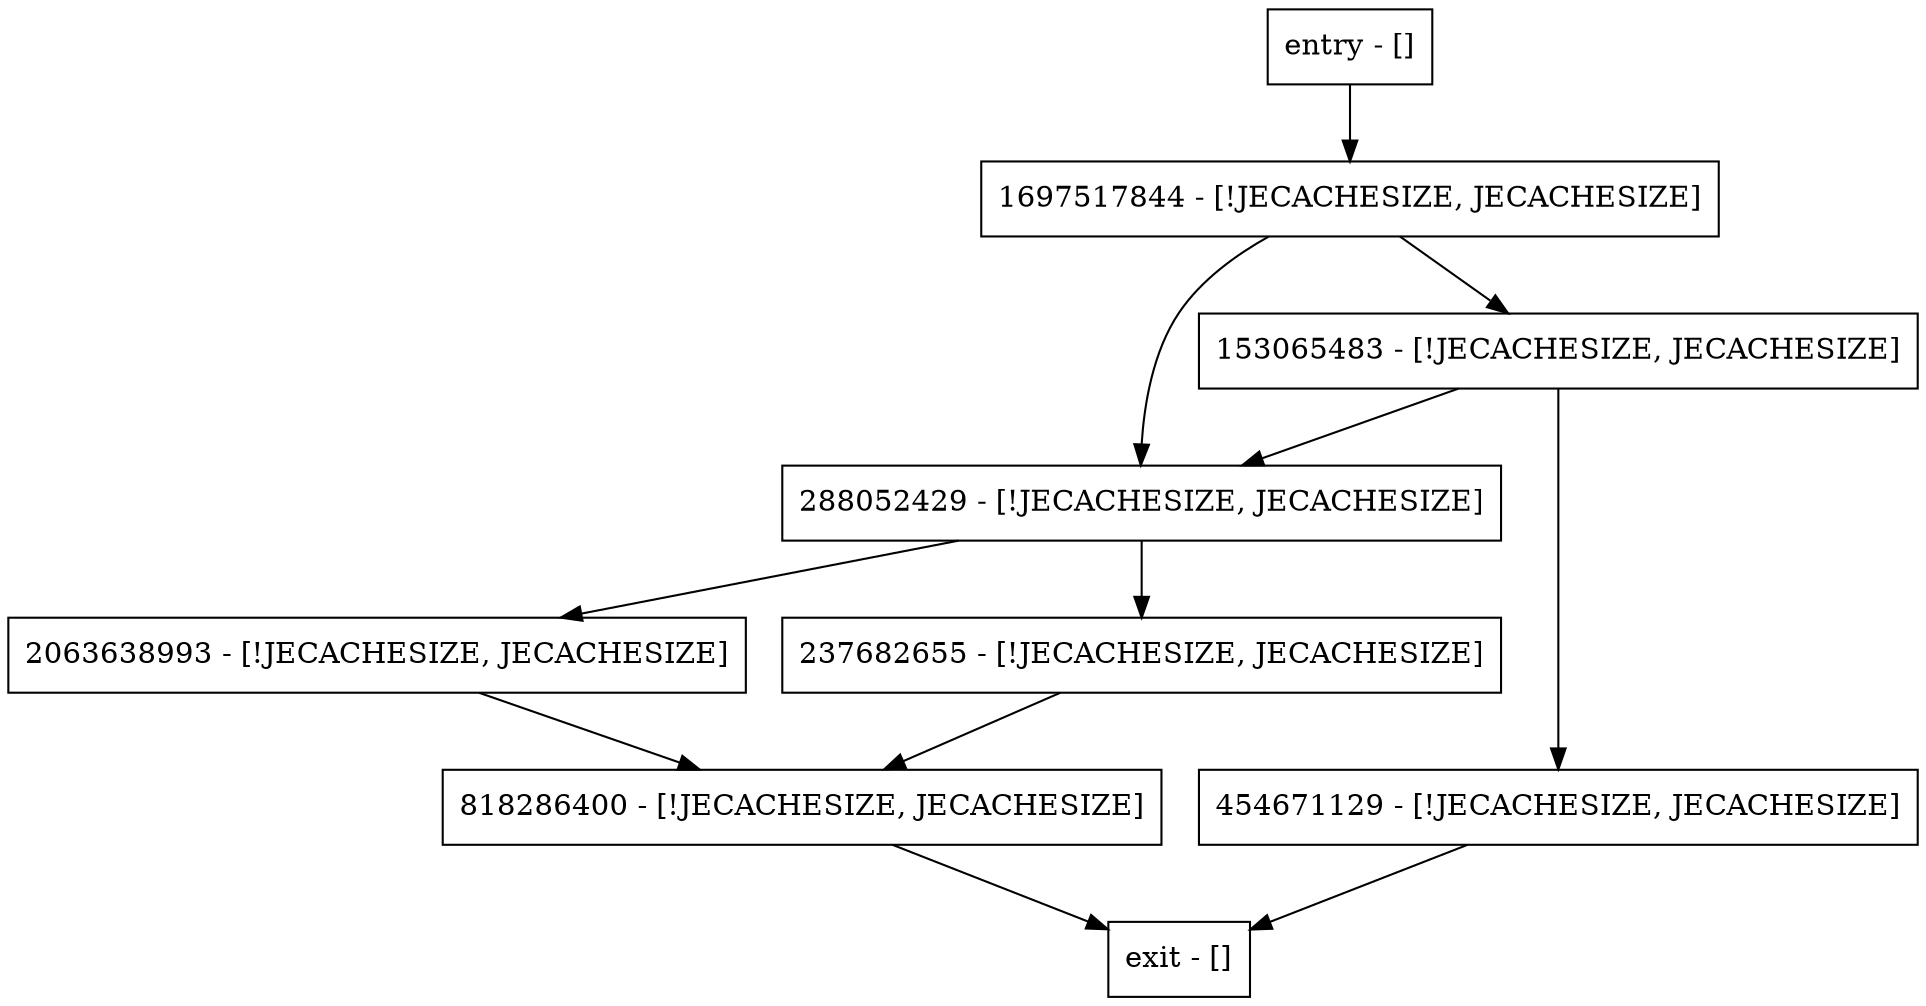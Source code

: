 digraph haveBINBytesChanged {
node [shape=record];
153065483 [label="153065483 - [!JECACHESIZE, JECACHESIZE]"];
entry [label="entry - []"];
exit [label="exit - []"];
1697517844 [label="1697517844 - [!JECACHESIZE, JECACHESIZE]"];
288052429 [label="288052429 - [!JECACHESIZE, JECACHESIZE]"];
454671129 [label="454671129 - [!JECACHESIZE, JECACHESIZE]"];
2063638993 [label="2063638993 - [!JECACHESIZE, JECACHESIZE]"];
818286400 [label="818286400 - [!JECACHESIZE, JECACHESIZE]"];
237682655 [label="237682655 - [!JECACHESIZE, JECACHESIZE]"];
entry;
exit;
153065483 -> 454671129;
153065483 -> 288052429;
entry -> 1697517844;
1697517844 -> 153065483;
1697517844 -> 288052429;
288052429 -> 2063638993;
288052429 -> 237682655;
454671129 -> exit;
2063638993 -> 818286400;
818286400 -> exit;
237682655 -> 818286400;
}
